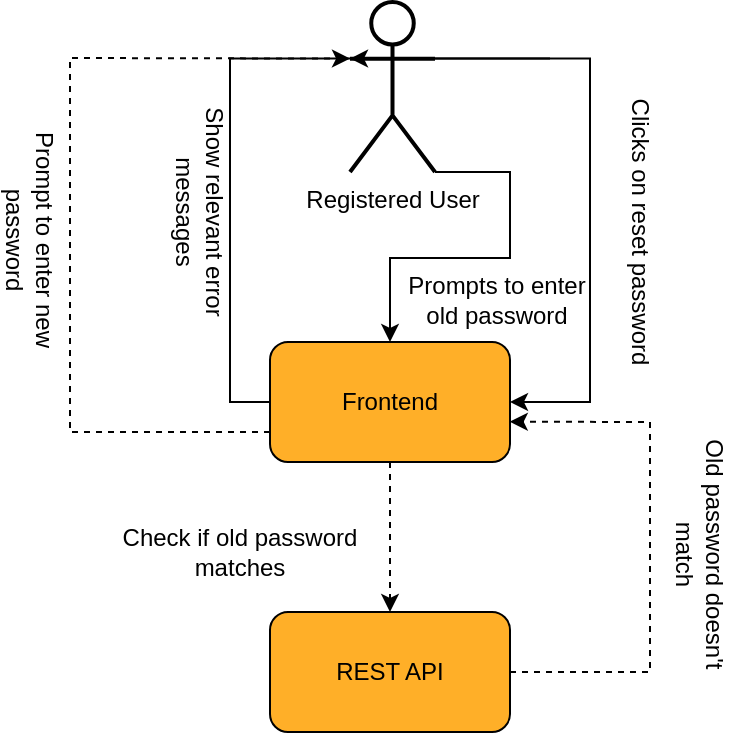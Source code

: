 <mxfile version="16.4.3" type="device"><diagram id="vwjxzSnwFEwYtD0TU0gq" name="Page-1"><mxGraphModel dx="1757" dy="674" grid="1" gridSize="10" guides="1" tooltips="1" connect="1" arrows="1" fold="1" page="1" pageScale="1" pageWidth="850" pageHeight="1100" math="0" shadow="0"><root><mxCell id="0"/><mxCell id="1" parent="0"/><mxCell id="eZJfRjF90Ki5VZ0_ZDwp-4" value="" style="group;fontSize=12;" parent="1" vertex="1" connectable="0"><mxGeometry x="-620" y="370" width="120" height="60" as="geometry"/></mxCell><mxCell id="eZJfRjF90Ki5VZ0_ZDwp-5" value="" style="rounded=1;whiteSpace=wrap;html=1;fillColor=#FFAF28;fontSize=12;" parent="eZJfRjF90Ki5VZ0_ZDwp-4" vertex="1"><mxGeometry width="120" height="60" as="geometry"/></mxCell><mxCell id="eZJfRjF90Ki5VZ0_ZDwp-6" value="&lt;font style=&quot;font-size: 12px;&quot;&gt;Frontend&lt;/font&gt;" style="text;html=1;strokeColor=none;fillColor=none;align=center;verticalAlign=middle;whiteSpace=wrap;rounded=0;fontSize=12;" parent="eZJfRjF90Ki5VZ0_ZDwp-4" vertex="1"><mxGeometry x="30" y="15" width="60" height="30" as="geometry"/></mxCell><mxCell id="eZJfRjF90Ki5VZ0_ZDwp-7" value="" style="group;fontSize=12;" parent="1" vertex="1" connectable="0"><mxGeometry x="-620" y="505" width="120" height="60" as="geometry"/></mxCell><mxCell id="eZJfRjF90Ki5VZ0_ZDwp-8" value="" style="rounded=1;whiteSpace=wrap;html=1;fillColor=#FFAF28;fontSize=12;" parent="eZJfRjF90Ki5VZ0_ZDwp-7" vertex="1"><mxGeometry width="120" height="60" as="geometry"/></mxCell><mxCell id="eZJfRjF90Ki5VZ0_ZDwp-9" value="&lt;font style=&quot;font-size: 12px;&quot;&gt;REST API&lt;/font&gt;" style="text;html=1;strokeColor=none;fillColor=none;align=center;verticalAlign=middle;whiteSpace=wrap;rounded=0;fontSize=12;" parent="eZJfRjF90Ki5VZ0_ZDwp-7" vertex="1"><mxGeometry x="30" y="15" width="60" height="30" as="geometry"/></mxCell><mxCell id="-StIwLQiqHr7N31dTOpL-1" style="edgeStyle=orthogonalEdgeStyle;rounded=0;orthogonalLoop=1;jettySize=auto;html=1;exitX=1;exitY=0.333;exitDx=0;exitDy=0;exitPerimeter=0;" edge="1" parent="1" source="eZJfRjF90Ki5VZ0_ZDwp-12"><mxGeometry relative="1" as="geometry"><mxPoint x="-500" y="400" as="targetPoint"/><Array as="points"><mxPoint x="-460" y="228"/><mxPoint x="-460" y="400"/></Array></mxGeometry></mxCell><mxCell id="-StIwLQiqHr7N31dTOpL-2" style="edgeStyle=orthogonalEdgeStyle;rounded=0;orthogonalLoop=1;jettySize=auto;html=1;exitX=1;exitY=1;exitDx=0;exitDy=0;exitPerimeter=0;" edge="1" parent="1" source="eZJfRjF90Ki5VZ0_ZDwp-12" target="eZJfRjF90Ki5VZ0_ZDwp-5"><mxGeometry relative="1" as="geometry"><Array as="points"><mxPoint x="-500" y="285"/><mxPoint x="-500" y="328"/><mxPoint x="-560" y="328"/></Array></mxGeometry></mxCell><mxCell id="eZJfRjF90Ki5VZ0_ZDwp-12" value="Registered User" style="shape=umlActor;verticalLabelPosition=bottom;verticalAlign=top;html=1;outlineConnect=0;rounded=1;strokeWidth=2;fontSize=12;" parent="1" vertex="1"><mxGeometry x="-580" y="200" width="42.5" height="85" as="geometry"/></mxCell><mxCell id="eZJfRjF90Ki5VZ0_ZDwp-15" value="&lt;span style=&quot;background-color: rgb(255 , 255 , 255) ; font-size: 12px&quot;&gt;Clicks on reset password&lt;/span&gt;" style="text;html=1;strokeColor=none;fillColor=none;align=center;verticalAlign=middle;whiteSpace=wrap;rounded=0;fontSize=12;rotation=90;" parent="1" vertex="1"><mxGeometry x="-510" y="300" width="150" height="30" as="geometry"/></mxCell><mxCell id="eZJfRjF90Ki5VZ0_ZDwp-17" value="&lt;span style=&quot;background-color: rgb(255 , 255 , 255)&quot;&gt;Prompts to enter old password&lt;/span&gt;" style="text;html=1;strokeColor=none;fillColor=none;align=center;verticalAlign=middle;whiteSpace=wrap;rounded=0;fontSize=12;" parent="1" vertex="1"><mxGeometry x="-554" y="334" width="95" height="30" as="geometry"/></mxCell><mxCell id="eZJfRjF90Ki5VZ0_ZDwp-23" value="&lt;span style=&quot;background-color: rgb(255, 255, 255); font-size: 12px;&quot;&gt;Show relevant error messages&lt;/span&gt;" style="text;html=1;strokeColor=none;fillColor=none;align=center;verticalAlign=middle;whiteSpace=wrap;rounded=0;fontSize=12;rotation=90;" parent="1" vertex="1"><mxGeometry x="-730" y="290" width="150" height="30" as="geometry"/></mxCell><mxCell id="eZJfRjF90Ki5VZ0_ZDwp-28" value="&lt;span style=&quot;background-color: rgb(255 , 255 , 255) ; font-size: 12px&quot;&gt;Prompt to enter new password&lt;/span&gt;" style="text;html=1;strokeColor=none;fillColor=none;align=center;verticalAlign=middle;whiteSpace=wrap;rounded=0;fontSize=12;rotation=90;" parent="1" vertex="1"><mxGeometry x="-820" y="304" width="160" height="30" as="geometry"/></mxCell><mxCell id="-StIwLQiqHr7N31dTOpL-4" style="edgeStyle=orthogonalEdgeStyle;rounded=0;orthogonalLoop=1;jettySize=auto;html=1;exitX=0;exitY=0.5;exitDx=0;exitDy=0;entryX=0;entryY=0.333;entryDx=0;entryDy=0;entryPerimeter=0;" edge="1" parent="1" source="eZJfRjF90Ki5VZ0_ZDwp-5" target="eZJfRjF90Ki5VZ0_ZDwp-12"><mxGeometry relative="1" as="geometry"/></mxCell><mxCell id="-StIwLQiqHr7N31dTOpL-6" value="" style="endArrow=classic;html=1;rounded=0;strokeWidth=1;jumpSize=6;dashed=1;fontSize=12;exitX=0.5;exitY=1;exitDx=0;exitDy=0;entryX=0.5;entryY=0;entryDx=0;entryDy=0;" edge="1" parent="1" source="eZJfRjF90Ki5VZ0_ZDwp-5" target="eZJfRjF90Ki5VZ0_ZDwp-8"><mxGeometry width="50" height="50" relative="1" as="geometry"><mxPoint x="-580" y="480" as="sourcePoint"/><mxPoint x="-747.5" y="480" as="targetPoint"/></mxGeometry></mxCell><mxCell id="-StIwLQiqHr7N31dTOpL-8" value="" style="endArrow=classic;html=1;rounded=0;strokeWidth=1;jumpSize=6;dashed=1;fontSize=12;exitX=1;exitY=0.5;exitDx=0;exitDy=0;entryX=0.999;entryY=0.664;entryDx=0;entryDy=0;entryPerimeter=0;" edge="1" parent="1" source="eZJfRjF90Ki5VZ0_ZDwp-8" target="eZJfRjF90Ki5VZ0_ZDwp-5"><mxGeometry width="50" height="50" relative="1" as="geometry"><mxPoint x="-425" y="430" as="sourcePoint"/><mxPoint x="-425" y="505" as="targetPoint"/><Array as="points"><mxPoint x="-430" y="535"/><mxPoint x="-430" y="410"/></Array></mxGeometry></mxCell><mxCell id="-StIwLQiqHr7N31dTOpL-9" value="" style="endArrow=classic;html=1;rounded=0;strokeWidth=1;jumpSize=6;dashed=1;fontSize=12;exitX=0;exitY=0.75;exitDx=0;exitDy=0;entryX=0;entryY=0.333;entryDx=0;entryDy=0;entryPerimeter=0;" edge="1" parent="1" source="eZJfRjF90Ki5VZ0_ZDwp-5" target="eZJfRjF90Ki5VZ0_ZDwp-12"><mxGeometry width="50" height="50" relative="1" as="geometry"><mxPoint x="-749.88" y="360" as="sourcePoint"/><mxPoint x="-590" y="235" as="targetPoint"/><Array as="points"><mxPoint x="-720" y="415"/><mxPoint x="-720" y="228"/></Array></mxGeometry></mxCell><mxCell id="-StIwLQiqHr7N31dTOpL-11" value="&lt;span style=&quot;background-color: rgb(255 , 255 , 255) ; font-size: 12px&quot;&gt;Check if old password matches&lt;/span&gt;" style="text;html=1;strokeColor=none;fillColor=none;align=center;verticalAlign=middle;whiteSpace=wrap;rounded=0;fontSize=12;" vertex="1" parent="1"><mxGeometry x="-710" y="460" width="150" height="30" as="geometry"/></mxCell><mxCell id="-StIwLQiqHr7N31dTOpL-12" value="&lt;span style=&quot;background-color: rgb(255 , 255 , 255) ; font-size: 12px&quot;&gt;Old password doesn't match&lt;/span&gt;" style="text;html=1;strokeColor=none;fillColor=none;align=center;verticalAlign=middle;whiteSpace=wrap;rounded=0;fontSize=12;rotation=90;" vertex="1" parent="1"><mxGeometry x="-480" y="462.399" width="150" height="27.6" as="geometry"/></mxCell></root></mxGraphModel></diagram></mxfile>